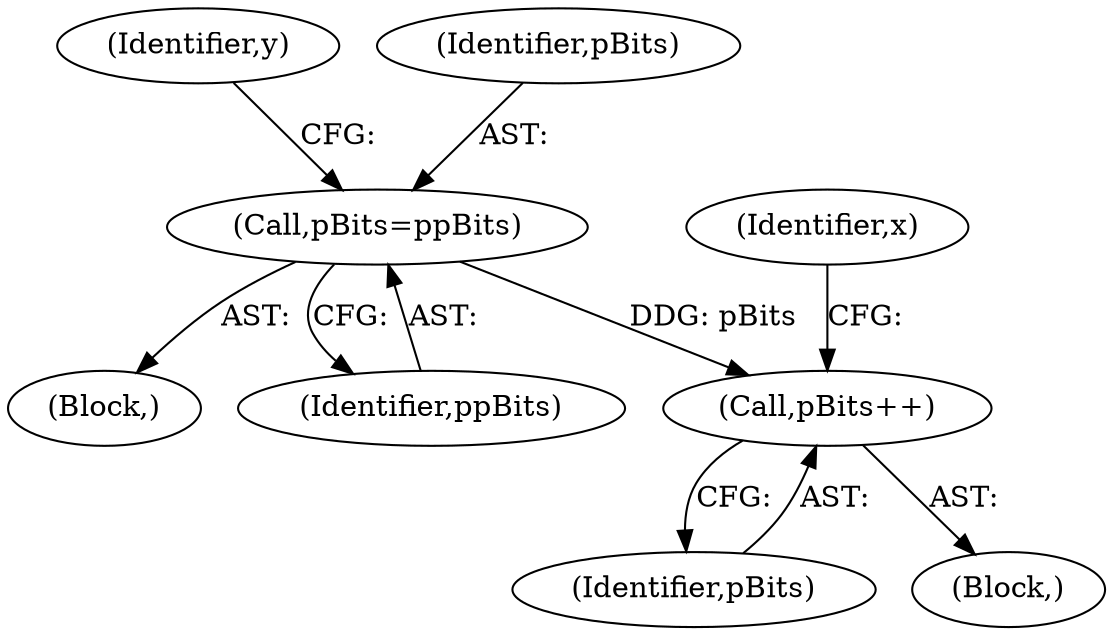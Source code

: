 digraph "0_ImageMagick_f6e9d0d9955e85bdd7540b251cd50d598dacc5e6_15@pointer" {
"1000681" [label="(Call,pBits++)"];
"1000620" [label="(Call,pBits=ppBits)"];
"1000106" [label="(Block,)"];
"1000625" [label="(Identifier,y)"];
"1000681" [label="(Call,pBits++)"];
"1000682" [label="(Identifier,pBits)"];
"1000649" [label="(Identifier,x)"];
"1000650" [label="(Block,)"];
"1000621" [label="(Identifier,pBits)"];
"1000622" [label="(Identifier,ppBits)"];
"1000620" [label="(Call,pBits=ppBits)"];
"1000681" -> "1000650"  [label="AST: "];
"1000681" -> "1000682"  [label="CFG: "];
"1000682" -> "1000681"  [label="AST: "];
"1000649" -> "1000681"  [label="CFG: "];
"1000620" -> "1000681"  [label="DDG: pBits"];
"1000620" -> "1000106"  [label="AST: "];
"1000620" -> "1000622"  [label="CFG: "];
"1000621" -> "1000620"  [label="AST: "];
"1000622" -> "1000620"  [label="AST: "];
"1000625" -> "1000620"  [label="CFG: "];
}
